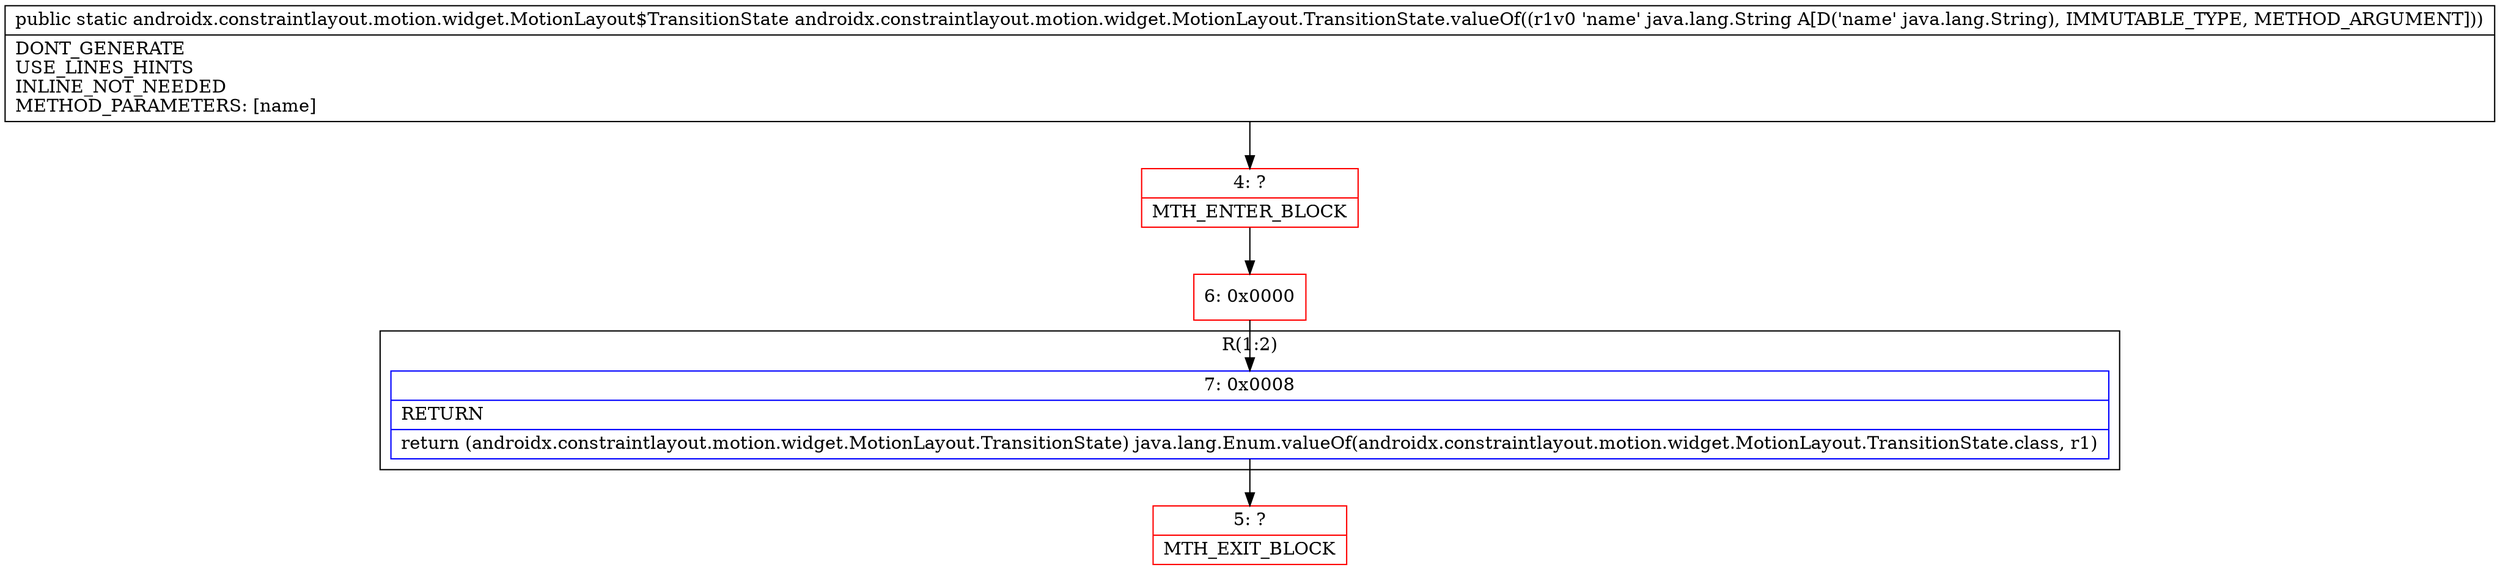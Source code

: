 digraph "CFG forandroidx.constraintlayout.motion.widget.MotionLayout.TransitionState.valueOf(Ljava\/lang\/String;)Landroidx\/constraintlayout\/motion\/widget\/MotionLayout$TransitionState;" {
subgraph cluster_Region_1673521925 {
label = "R(1:2)";
node [shape=record,color=blue];
Node_7 [shape=record,label="{7\:\ 0x0008|RETURN\l|return (androidx.constraintlayout.motion.widget.MotionLayout.TransitionState) java.lang.Enum.valueOf(androidx.constraintlayout.motion.widget.MotionLayout.TransitionState.class, r1)\l}"];
}
Node_4 [shape=record,color=red,label="{4\:\ ?|MTH_ENTER_BLOCK\l}"];
Node_6 [shape=record,color=red,label="{6\:\ 0x0000}"];
Node_5 [shape=record,color=red,label="{5\:\ ?|MTH_EXIT_BLOCK\l}"];
MethodNode[shape=record,label="{public static androidx.constraintlayout.motion.widget.MotionLayout$TransitionState androidx.constraintlayout.motion.widget.MotionLayout.TransitionState.valueOf((r1v0 'name' java.lang.String A[D('name' java.lang.String), IMMUTABLE_TYPE, METHOD_ARGUMENT]))  | DONT_GENERATE\lUSE_LINES_HINTS\lINLINE_NOT_NEEDED\lMETHOD_PARAMETERS: [name]\l}"];
MethodNode -> Node_4;Node_7 -> Node_5;
Node_4 -> Node_6;
Node_6 -> Node_7;
}

